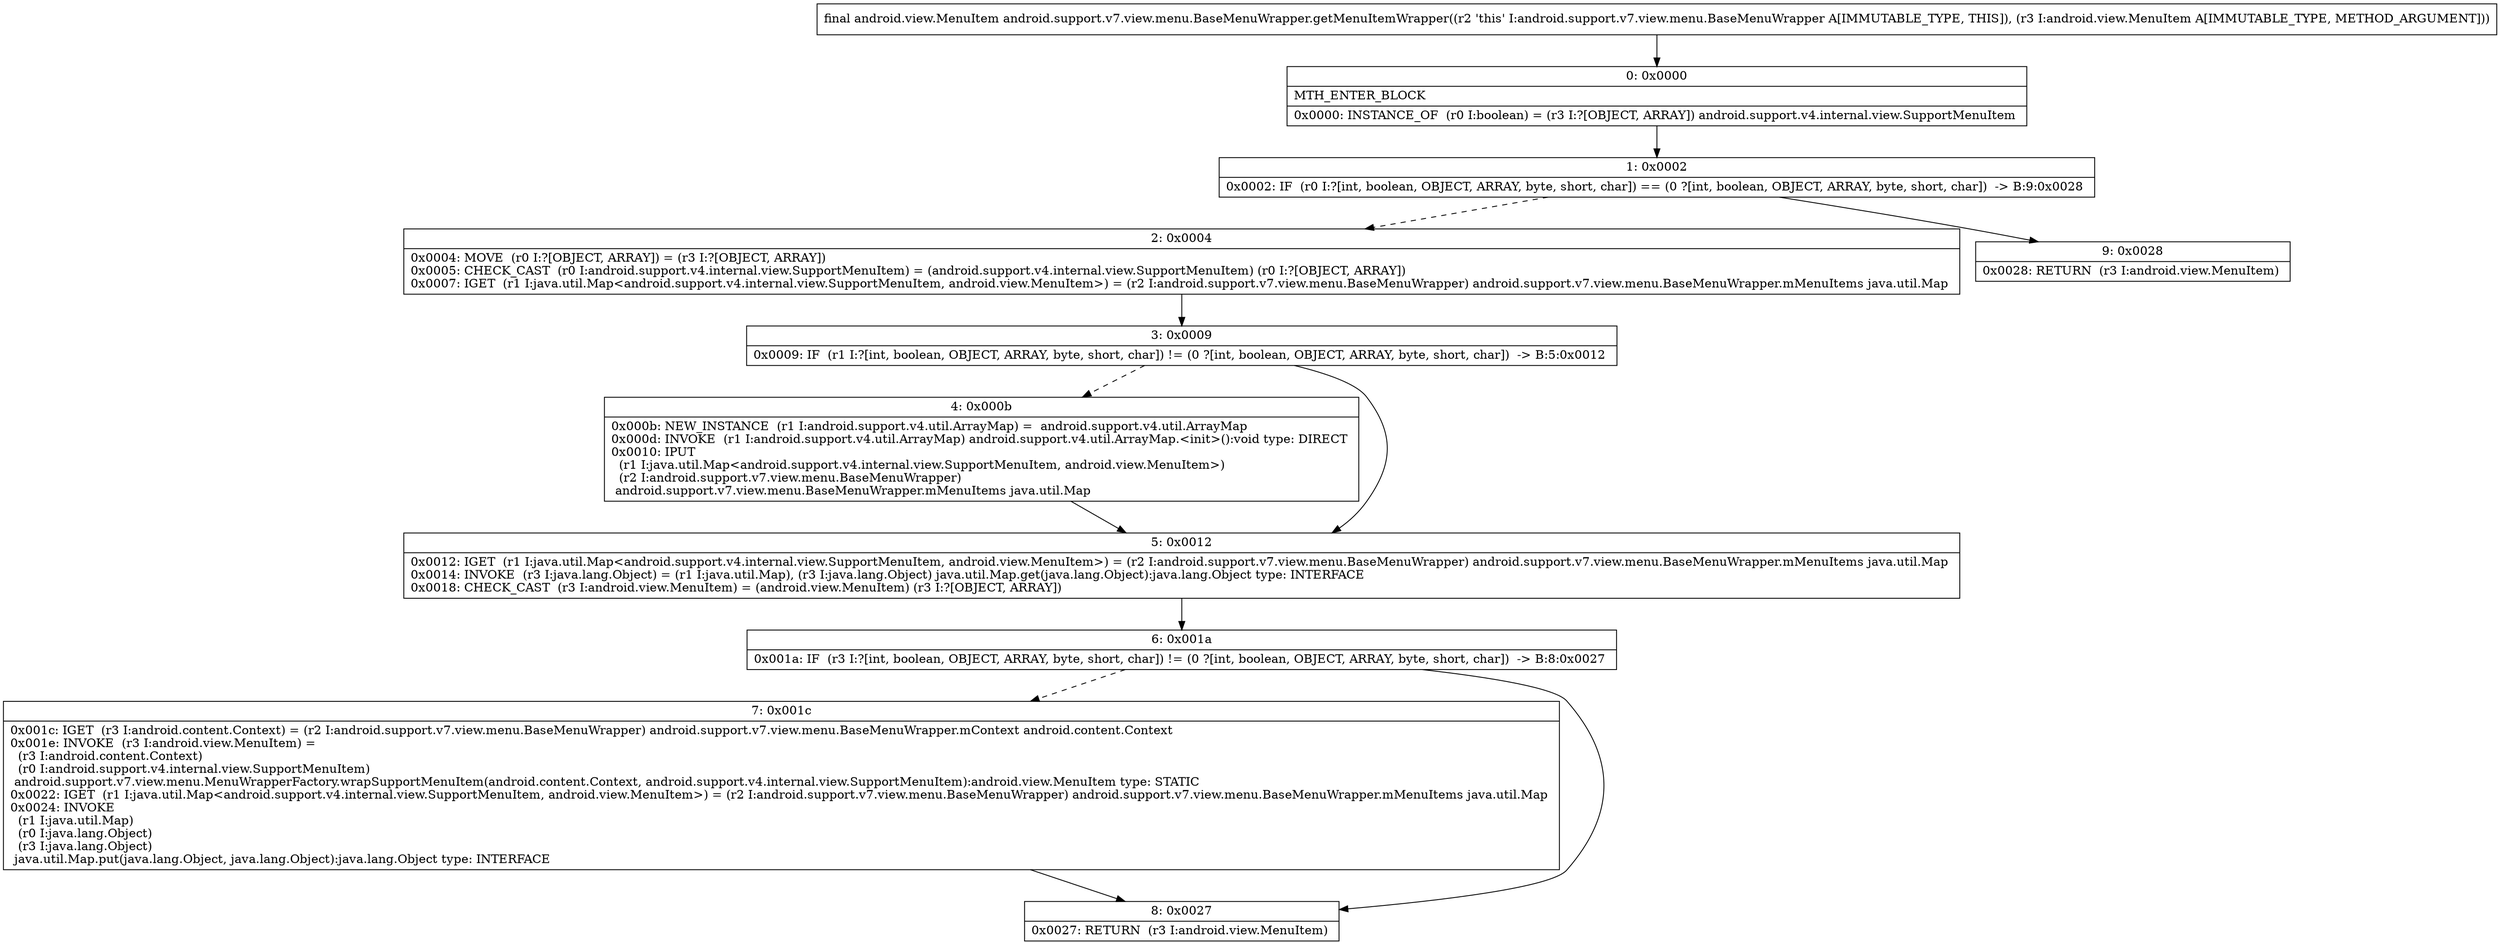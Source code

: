 digraph "CFG forandroid.support.v7.view.menu.BaseMenuWrapper.getMenuItemWrapper(Landroid\/view\/MenuItem;)Landroid\/view\/MenuItem;" {
Node_0 [shape=record,label="{0\:\ 0x0000|MTH_ENTER_BLOCK\l|0x0000: INSTANCE_OF  (r0 I:boolean) = (r3 I:?[OBJECT, ARRAY]) android.support.v4.internal.view.SupportMenuItem \l}"];
Node_1 [shape=record,label="{1\:\ 0x0002|0x0002: IF  (r0 I:?[int, boolean, OBJECT, ARRAY, byte, short, char]) == (0 ?[int, boolean, OBJECT, ARRAY, byte, short, char])  \-\> B:9:0x0028 \l}"];
Node_2 [shape=record,label="{2\:\ 0x0004|0x0004: MOVE  (r0 I:?[OBJECT, ARRAY]) = (r3 I:?[OBJECT, ARRAY]) \l0x0005: CHECK_CAST  (r0 I:android.support.v4.internal.view.SupportMenuItem) = (android.support.v4.internal.view.SupportMenuItem) (r0 I:?[OBJECT, ARRAY]) \l0x0007: IGET  (r1 I:java.util.Map\<android.support.v4.internal.view.SupportMenuItem, android.view.MenuItem\>) = (r2 I:android.support.v7.view.menu.BaseMenuWrapper) android.support.v7.view.menu.BaseMenuWrapper.mMenuItems java.util.Map \l}"];
Node_3 [shape=record,label="{3\:\ 0x0009|0x0009: IF  (r1 I:?[int, boolean, OBJECT, ARRAY, byte, short, char]) != (0 ?[int, boolean, OBJECT, ARRAY, byte, short, char])  \-\> B:5:0x0012 \l}"];
Node_4 [shape=record,label="{4\:\ 0x000b|0x000b: NEW_INSTANCE  (r1 I:android.support.v4.util.ArrayMap) =  android.support.v4.util.ArrayMap \l0x000d: INVOKE  (r1 I:android.support.v4.util.ArrayMap) android.support.v4.util.ArrayMap.\<init\>():void type: DIRECT \l0x0010: IPUT  \l  (r1 I:java.util.Map\<android.support.v4.internal.view.SupportMenuItem, android.view.MenuItem\>)\l  (r2 I:android.support.v7.view.menu.BaseMenuWrapper)\l android.support.v7.view.menu.BaseMenuWrapper.mMenuItems java.util.Map \l}"];
Node_5 [shape=record,label="{5\:\ 0x0012|0x0012: IGET  (r1 I:java.util.Map\<android.support.v4.internal.view.SupportMenuItem, android.view.MenuItem\>) = (r2 I:android.support.v7.view.menu.BaseMenuWrapper) android.support.v7.view.menu.BaseMenuWrapper.mMenuItems java.util.Map \l0x0014: INVOKE  (r3 I:java.lang.Object) = (r1 I:java.util.Map), (r3 I:java.lang.Object) java.util.Map.get(java.lang.Object):java.lang.Object type: INTERFACE \l0x0018: CHECK_CAST  (r3 I:android.view.MenuItem) = (android.view.MenuItem) (r3 I:?[OBJECT, ARRAY]) \l}"];
Node_6 [shape=record,label="{6\:\ 0x001a|0x001a: IF  (r3 I:?[int, boolean, OBJECT, ARRAY, byte, short, char]) != (0 ?[int, boolean, OBJECT, ARRAY, byte, short, char])  \-\> B:8:0x0027 \l}"];
Node_7 [shape=record,label="{7\:\ 0x001c|0x001c: IGET  (r3 I:android.content.Context) = (r2 I:android.support.v7.view.menu.BaseMenuWrapper) android.support.v7.view.menu.BaseMenuWrapper.mContext android.content.Context \l0x001e: INVOKE  (r3 I:android.view.MenuItem) = \l  (r3 I:android.content.Context)\l  (r0 I:android.support.v4.internal.view.SupportMenuItem)\l android.support.v7.view.menu.MenuWrapperFactory.wrapSupportMenuItem(android.content.Context, android.support.v4.internal.view.SupportMenuItem):android.view.MenuItem type: STATIC \l0x0022: IGET  (r1 I:java.util.Map\<android.support.v4.internal.view.SupportMenuItem, android.view.MenuItem\>) = (r2 I:android.support.v7.view.menu.BaseMenuWrapper) android.support.v7.view.menu.BaseMenuWrapper.mMenuItems java.util.Map \l0x0024: INVOKE  \l  (r1 I:java.util.Map)\l  (r0 I:java.lang.Object)\l  (r3 I:java.lang.Object)\l java.util.Map.put(java.lang.Object, java.lang.Object):java.lang.Object type: INTERFACE \l}"];
Node_8 [shape=record,label="{8\:\ 0x0027|0x0027: RETURN  (r3 I:android.view.MenuItem) \l}"];
Node_9 [shape=record,label="{9\:\ 0x0028|0x0028: RETURN  (r3 I:android.view.MenuItem) \l}"];
MethodNode[shape=record,label="{final android.view.MenuItem android.support.v7.view.menu.BaseMenuWrapper.getMenuItemWrapper((r2 'this' I:android.support.v7.view.menu.BaseMenuWrapper A[IMMUTABLE_TYPE, THIS]), (r3 I:android.view.MenuItem A[IMMUTABLE_TYPE, METHOD_ARGUMENT])) }"];
MethodNode -> Node_0;
Node_0 -> Node_1;
Node_1 -> Node_2[style=dashed];
Node_1 -> Node_9;
Node_2 -> Node_3;
Node_3 -> Node_4[style=dashed];
Node_3 -> Node_5;
Node_4 -> Node_5;
Node_5 -> Node_6;
Node_6 -> Node_7[style=dashed];
Node_6 -> Node_8;
Node_7 -> Node_8;
}

